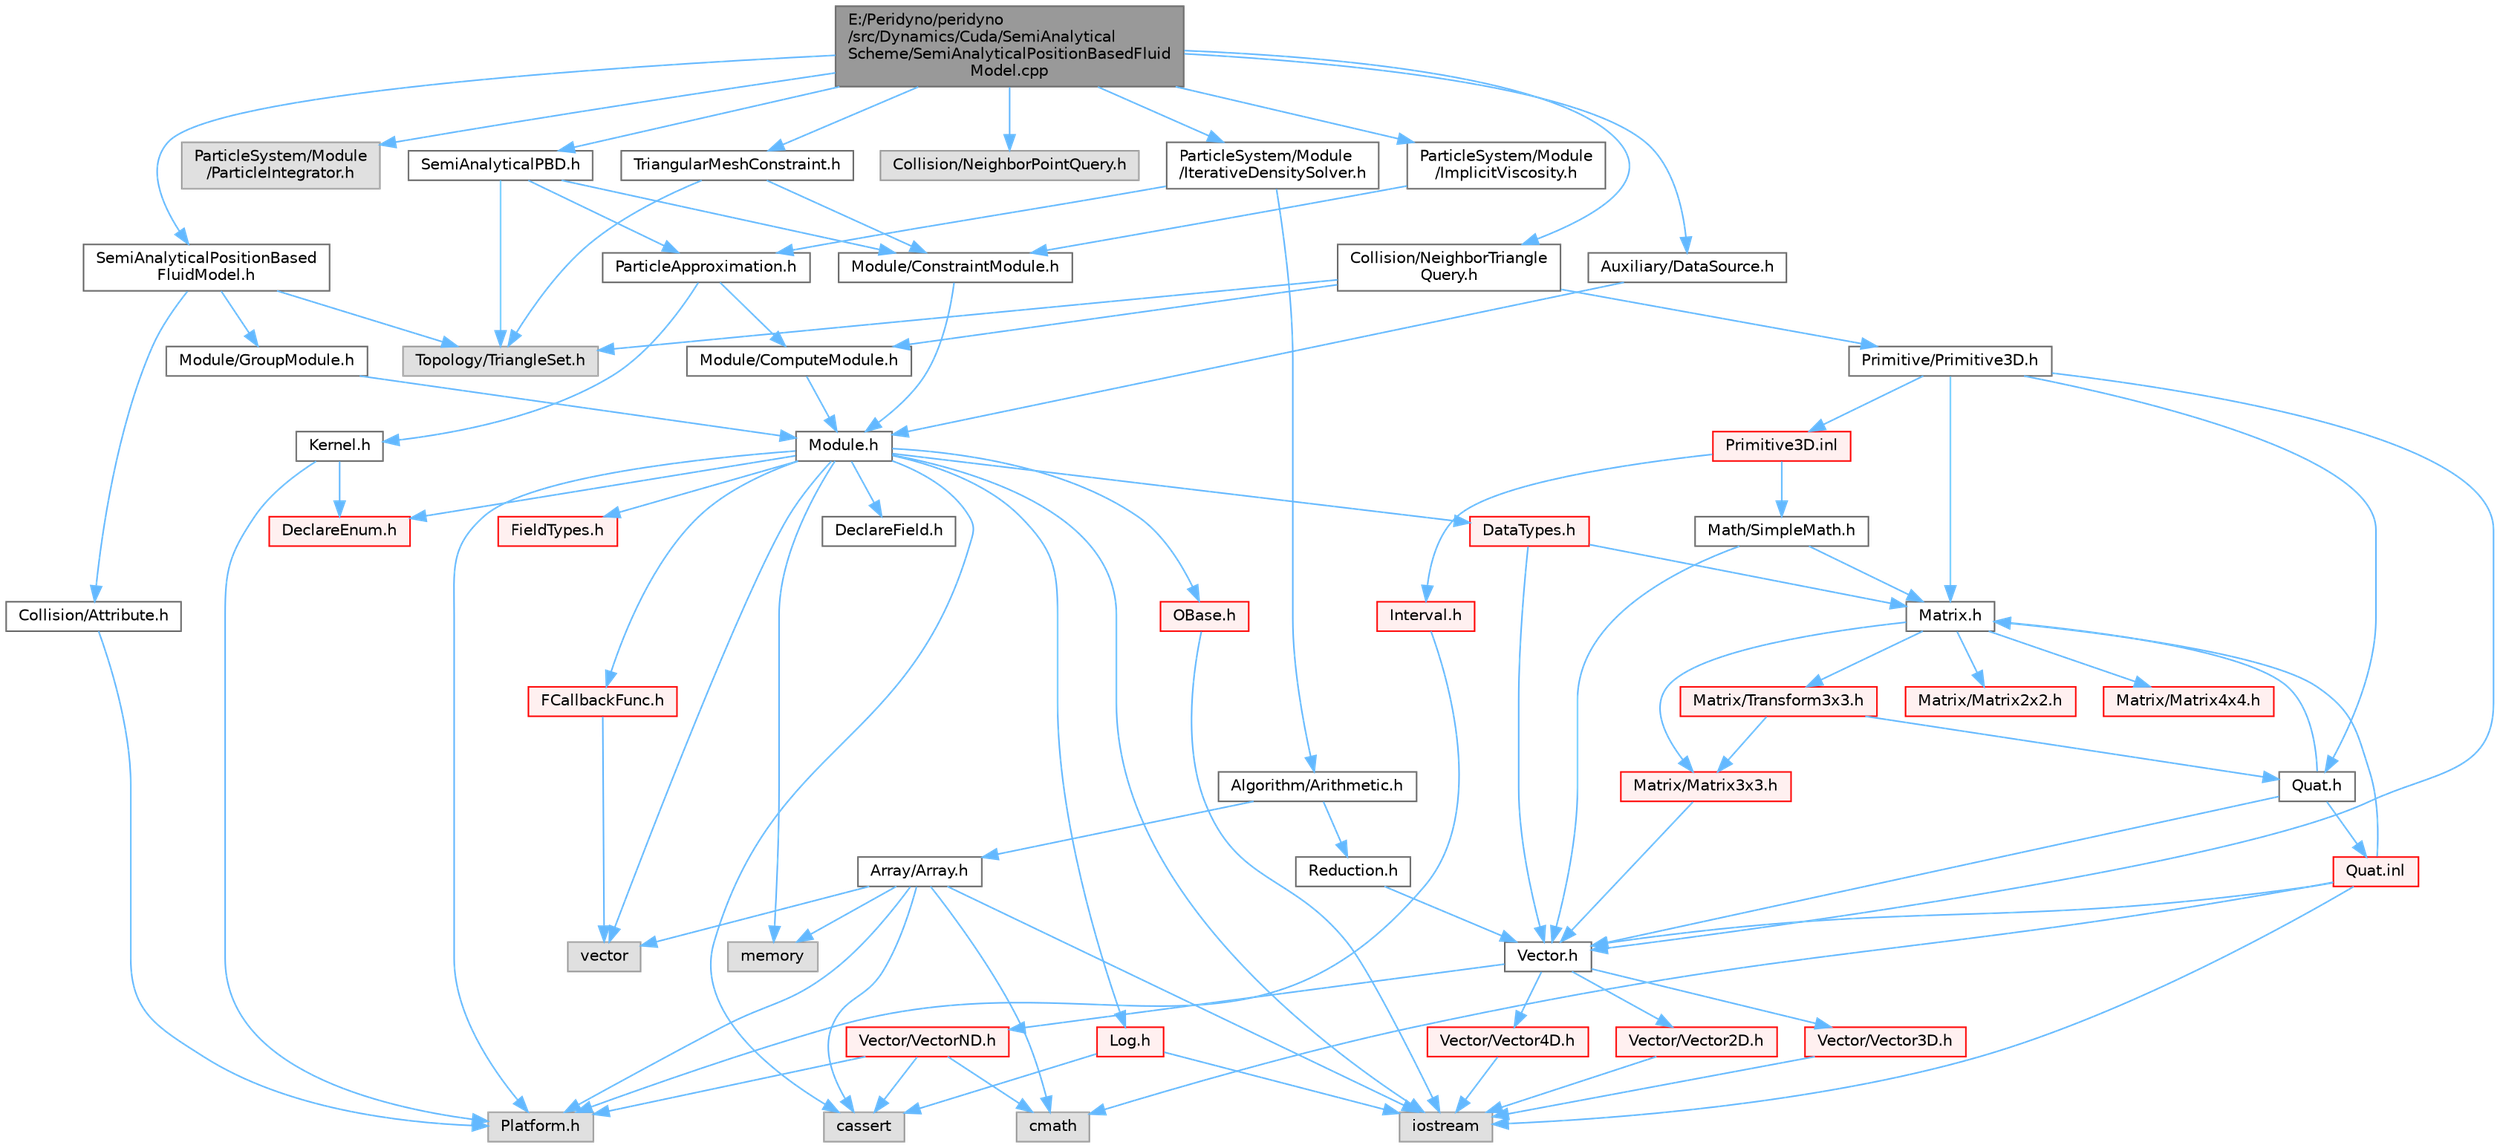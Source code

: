 digraph "E:/Peridyno/peridyno/src/Dynamics/Cuda/SemiAnalyticalScheme/SemiAnalyticalPositionBasedFluidModel.cpp"
{
 // LATEX_PDF_SIZE
  bgcolor="transparent";
  edge [fontname=Helvetica,fontsize=10,labelfontname=Helvetica,labelfontsize=10];
  node [fontname=Helvetica,fontsize=10,shape=box,height=0.2,width=0.4];
  Node1 [id="Node000001",label="E:/Peridyno/peridyno\l/src/Dynamics/Cuda/SemiAnalytical\lScheme/SemiAnalyticalPositionBasedFluid\lModel.cpp",height=0.2,width=0.4,color="gray40", fillcolor="grey60", style="filled", fontcolor="black",tooltip=" "];
  Node1 -> Node2 [id="edge1_Node000001_Node000002",color="steelblue1",style="solid",tooltip=" "];
  Node2 [id="Node000002",label="SemiAnalyticalPositionBased\lFluidModel.h",height=0.2,width=0.4,color="grey40", fillcolor="white", style="filled",URL="$_semi_analytical_position_based_fluid_model_8h.html",tooltip=" "];
  Node2 -> Node3 [id="edge2_Node000002_Node000003",color="steelblue1",style="solid",tooltip=" "];
  Node3 [id="Node000003",label="Module/GroupModule.h",height=0.2,width=0.4,color="grey40", fillcolor="white", style="filled",URL="$_group_module_8h.html",tooltip=" "];
  Node3 -> Node4 [id="edge3_Node000003_Node000004",color="steelblue1",style="solid",tooltip=" "];
  Node4 [id="Node000004",label="Module.h",height=0.2,width=0.4,color="grey40", fillcolor="white", style="filled",URL="$_module_8h.html",tooltip=" "];
  Node4 -> Node5 [id="edge4_Node000004_Node000005",color="steelblue1",style="solid",tooltip=" "];
  Node5 [id="Node000005",label="Platform.h",height=0.2,width=0.4,color="grey60", fillcolor="#E0E0E0", style="filled",tooltip=" "];
  Node4 -> Node6 [id="edge5_Node000004_Node000006",color="steelblue1",style="solid",tooltip=" "];
  Node6 [id="Node000006",label="memory",height=0.2,width=0.4,color="grey60", fillcolor="#E0E0E0", style="filled",tooltip=" "];
  Node4 -> Node7 [id="edge6_Node000004_Node000007",color="steelblue1",style="solid",tooltip=" "];
  Node7 [id="Node000007",label="vector",height=0.2,width=0.4,color="grey60", fillcolor="#E0E0E0", style="filled",tooltip=" "];
  Node4 -> Node8 [id="edge7_Node000004_Node000008",color="steelblue1",style="solid",tooltip=" "];
  Node8 [id="Node000008",label="cassert",height=0.2,width=0.4,color="grey60", fillcolor="#E0E0E0", style="filled",tooltip=" "];
  Node4 -> Node9 [id="edge8_Node000004_Node000009",color="steelblue1",style="solid",tooltip=" "];
  Node9 [id="Node000009",label="iostream",height=0.2,width=0.4,color="grey60", fillcolor="#E0E0E0", style="filled",tooltip=" "];
  Node4 -> Node10 [id="edge9_Node000004_Node000010",color="steelblue1",style="solid",tooltip=" "];
  Node10 [id="Node000010",label="OBase.h",height=0.2,width=0.4,color="red", fillcolor="#FFF0F0", style="filled",URL="$_o_base_8h.html",tooltip=" "];
  Node10 -> Node9 [id="edge10_Node000010_Node000009",color="steelblue1",style="solid",tooltip=" "];
  Node4 -> Node20 [id="edge11_Node000004_Node000020",color="steelblue1",style="solid",tooltip=" "];
  Node20 [id="Node000020",label="Log.h",height=0.2,width=0.4,color="red", fillcolor="#FFF0F0", style="filled",URL="$_log_8h.html",tooltip=" "];
  Node20 -> Node9 [id="edge12_Node000020_Node000009",color="steelblue1",style="solid",tooltip=" "];
  Node20 -> Node8 [id="edge13_Node000020_Node000008",color="steelblue1",style="solid",tooltip=" "];
  Node4 -> Node28 [id="edge14_Node000004_Node000028",color="steelblue1",style="solid",tooltip=" "];
  Node28 [id="Node000028",label="DataTypes.h",height=0.2,width=0.4,color="red", fillcolor="#FFF0F0", style="filled",URL="$_data_types_8h.html",tooltip=" "];
  Node28 -> Node29 [id="edge15_Node000028_Node000029",color="steelblue1",style="solid",tooltip=" "];
  Node29 [id="Node000029",label="Vector.h",height=0.2,width=0.4,color="grey40", fillcolor="white", style="filled",URL="$_vector_8h.html",tooltip=" "];
  Node29 -> Node30 [id="edge16_Node000029_Node000030",color="steelblue1",style="solid",tooltip=" "];
  Node30 [id="Node000030",label="Vector/Vector2D.h",height=0.2,width=0.4,color="red", fillcolor="#FFF0F0", style="filled",URL="$_vector2_d_8h.html",tooltip=" "];
  Node30 -> Node9 [id="edge17_Node000030_Node000009",color="steelblue1",style="solid",tooltip=" "];
  Node29 -> Node36 [id="edge18_Node000029_Node000036",color="steelblue1",style="solid",tooltip=" "];
  Node36 [id="Node000036",label="Vector/Vector3D.h",height=0.2,width=0.4,color="red", fillcolor="#FFF0F0", style="filled",URL="$_vector3_d_8h.html",tooltip=" "];
  Node36 -> Node9 [id="edge19_Node000036_Node000009",color="steelblue1",style="solid",tooltip=" "];
  Node29 -> Node39 [id="edge20_Node000029_Node000039",color="steelblue1",style="solid",tooltip=" "];
  Node39 [id="Node000039",label="Vector/Vector4D.h",height=0.2,width=0.4,color="red", fillcolor="#FFF0F0", style="filled",URL="$_vector4_d_8h.html",tooltip=" "];
  Node39 -> Node9 [id="edge21_Node000039_Node000009",color="steelblue1",style="solid",tooltip=" "];
  Node29 -> Node42 [id="edge22_Node000029_Node000042",color="steelblue1",style="solid",tooltip=" "];
  Node42 [id="Node000042",label="Vector/VectorND.h",height=0.2,width=0.4,color="red", fillcolor="#FFF0F0", style="filled",URL="$_vector_n_d_8h.html",tooltip=" "];
  Node42 -> Node47 [id="edge23_Node000042_Node000047",color="steelblue1",style="solid",tooltip=" "];
  Node47 [id="Node000047",label="cmath",height=0.2,width=0.4,color="grey60", fillcolor="#E0E0E0", style="filled",tooltip=" "];
  Node42 -> Node8 [id="edge24_Node000042_Node000008",color="steelblue1",style="solid",tooltip=" "];
  Node42 -> Node5 [id="edge25_Node000042_Node000005",color="steelblue1",style="solid",tooltip=" "];
  Node28 -> Node48 [id="edge26_Node000028_Node000048",color="steelblue1",style="solid",tooltip=" "];
  Node48 [id="Node000048",label="Matrix.h",height=0.2,width=0.4,color="grey40", fillcolor="white", style="filled",URL="$_matrix_8h.html",tooltip=" "];
  Node48 -> Node49 [id="edge27_Node000048_Node000049",color="steelblue1",style="solid",tooltip=" "];
  Node49 [id="Node000049",label="Matrix/Matrix2x2.h",height=0.2,width=0.4,color="red", fillcolor="#FFF0F0", style="filled",URL="$_matrix2x2_8h.html",tooltip=" "];
  Node48 -> Node54 [id="edge28_Node000048_Node000054",color="steelblue1",style="solid",tooltip=" "];
  Node54 [id="Node000054",label="Matrix/Matrix3x3.h",height=0.2,width=0.4,color="red", fillcolor="#FFF0F0", style="filled",URL="$_matrix3x3_8h.html",tooltip=" "];
  Node54 -> Node29 [id="edge29_Node000054_Node000029",color="steelblue1",style="solid",tooltip=" "];
  Node48 -> Node57 [id="edge30_Node000048_Node000057",color="steelblue1",style="solid",tooltip=" "];
  Node57 [id="Node000057",label="Matrix/Matrix4x4.h",height=0.2,width=0.4,color="red", fillcolor="#FFF0F0", style="filled",URL="$_matrix4x4_8h.html",tooltip=" "];
  Node48 -> Node60 [id="edge31_Node000048_Node000060",color="steelblue1",style="solid",tooltip=" "];
  Node60 [id="Node000060",label="Matrix/Transform3x3.h",height=0.2,width=0.4,color="red", fillcolor="#FFF0F0", style="filled",URL="$_transform3x3_8h.html",tooltip=" "];
  Node60 -> Node61 [id="edge32_Node000060_Node000061",color="steelblue1",style="solid",tooltip=" "];
  Node61 [id="Node000061",label="Quat.h",height=0.2,width=0.4,color="grey40", fillcolor="white", style="filled",URL="$_quat_8h.html",tooltip="Implementation of quaternion."];
  Node61 -> Node29 [id="edge33_Node000061_Node000029",color="steelblue1",style="solid",tooltip=" "];
  Node61 -> Node48 [id="edge34_Node000061_Node000048",color="steelblue1",style="solid",tooltip=" "];
  Node61 -> Node62 [id="edge35_Node000061_Node000062",color="steelblue1",style="solid",tooltip=" "];
  Node62 [id="Node000062",label="Quat.inl",height=0.2,width=0.4,color="red", fillcolor="#FFF0F0", style="filled",URL="$_quat_8inl.html",tooltip=" "];
  Node62 -> Node47 [id="edge36_Node000062_Node000047",color="steelblue1",style="solid",tooltip=" "];
  Node62 -> Node9 [id="edge37_Node000062_Node000009",color="steelblue1",style="solid",tooltip=" "];
  Node62 -> Node29 [id="edge38_Node000062_Node000029",color="steelblue1",style="solid",tooltip=" "];
  Node62 -> Node48 [id="edge39_Node000062_Node000048",color="steelblue1",style="solid",tooltip=" "];
  Node60 -> Node54 [id="edge40_Node000060_Node000054",color="steelblue1",style="solid",tooltip=" "];
  Node4 -> Node69 [id="edge41_Node000004_Node000069",color="steelblue1",style="solid",tooltip=" "];
  Node69 [id="Node000069",label="DeclareEnum.h",height=0.2,width=0.4,color="red", fillcolor="#FFF0F0", style="filled",URL="$_declare_enum_8h.html",tooltip=" "];
  Node4 -> Node86 [id="edge42_Node000004_Node000086",color="steelblue1",style="solid",tooltip=" "];
  Node86 [id="Node000086",label="DeclareField.h",height=0.2,width=0.4,color="grey40", fillcolor="white", style="filled",URL="$_declare_field_8h.html",tooltip=" "];
  Node4 -> Node87 [id="edge43_Node000004_Node000087",color="steelblue1",style="solid",tooltip=" "];
  Node87 [id="Node000087",label="FCallbackFunc.h",height=0.2,width=0.4,color="red", fillcolor="#FFF0F0", style="filled",URL="$_f_callback_func_8h.html",tooltip=" "];
  Node87 -> Node7 [id="edge44_Node000087_Node000007",color="steelblue1",style="solid",tooltip=" "];
  Node4 -> Node88 [id="edge45_Node000004_Node000088",color="steelblue1",style="solid",tooltip=" "];
  Node88 [id="Node000088",label="FieldTypes.h",height=0.2,width=0.4,color="red", fillcolor="#FFF0F0", style="filled",URL="$_field_types_8h.html",tooltip=" "];
  Node2 -> Node90 [id="edge46_Node000002_Node000090",color="steelblue1",style="solid",tooltip=" "];
  Node90 [id="Node000090",label="Collision/Attribute.h",height=0.2,width=0.4,color="grey40", fillcolor="white", style="filled",URL="$_attribute_8h.html",tooltip=" "];
  Node90 -> Node5 [id="edge47_Node000090_Node000005",color="steelblue1",style="solid",tooltip=" "];
  Node2 -> Node91 [id="edge48_Node000002_Node000091",color="steelblue1",style="solid",tooltip=" "];
  Node91 [id="Node000091",label="Topology/TriangleSet.h",height=0.2,width=0.4,color="grey60", fillcolor="#E0E0E0", style="filled",tooltip=" "];
  Node1 -> Node92 [id="edge49_Node000001_Node000092",color="steelblue1",style="solid",tooltip=" "];
  Node92 [id="Node000092",label="ParticleSystem/Module\l/ParticleIntegrator.h",height=0.2,width=0.4,color="grey60", fillcolor="#E0E0E0", style="filled",tooltip=" "];
  Node1 -> Node93 [id="edge50_Node000001_Node000093",color="steelblue1",style="solid",tooltip=" "];
  Node93 [id="Node000093",label="ParticleSystem/Module\l/ImplicitViscosity.h",height=0.2,width=0.4,color="grey40", fillcolor="white", style="filled",URL="$_implicit_viscosity_8h.html",tooltip=" "];
  Node93 -> Node94 [id="edge51_Node000093_Node000094",color="steelblue1",style="solid",tooltip=" "];
  Node94 [id="Node000094",label="Module/ConstraintModule.h",height=0.2,width=0.4,color="grey40", fillcolor="white", style="filled",URL="$_constraint_module_8h.html",tooltip=" "];
  Node94 -> Node4 [id="edge52_Node000094_Node000004",color="steelblue1",style="solid",tooltip=" "];
  Node1 -> Node95 [id="edge53_Node000001_Node000095",color="steelblue1",style="solid",tooltip=" "];
  Node95 [id="Node000095",label="ParticleSystem/Module\l/IterativeDensitySolver.h",height=0.2,width=0.4,color="grey40", fillcolor="white", style="filled",URL="$_iterative_density_solver_8h.html",tooltip=" "];
  Node95 -> Node96 [id="edge54_Node000095_Node000096",color="steelblue1",style="solid",tooltip=" "];
  Node96 [id="Node000096",label="ParticleApproximation.h",height=0.2,width=0.4,color="grey40", fillcolor="white", style="filled",URL="$_particle_approximation_8h.html",tooltip=" "];
  Node96 -> Node97 [id="edge55_Node000096_Node000097",color="steelblue1",style="solid",tooltip=" "];
  Node97 [id="Node000097",label="Module/ComputeModule.h",height=0.2,width=0.4,color="grey40", fillcolor="white", style="filled",URL="$_compute_module_8h.html",tooltip=" "];
  Node97 -> Node4 [id="edge56_Node000097_Node000004",color="steelblue1",style="solid",tooltip=" "];
  Node96 -> Node98 [id="edge57_Node000096_Node000098",color="steelblue1",style="solid",tooltip=" "];
  Node98 [id="Node000098",label="Kernel.h",height=0.2,width=0.4,color="grey40", fillcolor="white", style="filled",URL="$_kernel_8h.html",tooltip=" "];
  Node98 -> Node5 [id="edge58_Node000098_Node000005",color="steelblue1",style="solid",tooltip=" "];
  Node98 -> Node69 [id="edge59_Node000098_Node000069",color="steelblue1",style="solid",tooltip=" "];
  Node95 -> Node99 [id="edge60_Node000095_Node000099",color="steelblue1",style="solid",tooltip=" "];
  Node99 [id="Node000099",label="Algorithm/Arithmetic.h",height=0.2,width=0.4,color="grey40", fillcolor="white", style="filled",URL="$_arithmetic_8h.html",tooltip=" "];
  Node99 -> Node100 [id="edge61_Node000099_Node000100",color="steelblue1",style="solid",tooltip=" "];
  Node100 [id="Node000100",label="Reduction.h",height=0.2,width=0.4,color="grey40", fillcolor="white", style="filled",URL="$_reduction_8h.html",tooltip=" "];
  Node100 -> Node29 [id="edge62_Node000100_Node000029",color="steelblue1",style="solid",tooltip=" "];
  Node99 -> Node73 [id="edge63_Node000099_Node000073",color="steelblue1",style="solid",tooltip=" "];
  Node73 [id="Node000073",label="Array/Array.h",height=0.2,width=0.4,color="grey40", fillcolor="white", style="filled",URL="$_array_8h.html",tooltip=" "];
  Node73 -> Node5 [id="edge64_Node000073_Node000005",color="steelblue1",style="solid",tooltip=" "];
  Node73 -> Node8 [id="edge65_Node000073_Node000008",color="steelblue1",style="solid",tooltip=" "];
  Node73 -> Node7 [id="edge66_Node000073_Node000007",color="steelblue1",style="solid",tooltip=" "];
  Node73 -> Node9 [id="edge67_Node000073_Node000009",color="steelblue1",style="solid",tooltip=" "];
  Node73 -> Node6 [id="edge68_Node000073_Node000006",color="steelblue1",style="solid",tooltip=" "];
  Node73 -> Node47 [id="edge69_Node000073_Node000047",color="steelblue1",style="solid",tooltip=" "];
  Node1 -> Node101 [id="edge70_Node000001_Node000101",color="steelblue1",style="solid",tooltip=" "];
  Node101 [id="Node000101",label="Collision/NeighborPointQuery.h",height=0.2,width=0.4,color="grey60", fillcolor="#E0E0E0", style="filled",tooltip=" "];
  Node1 -> Node102 [id="edge71_Node000001_Node000102",color="steelblue1",style="solid",tooltip=" "];
  Node102 [id="Node000102",label="Collision/NeighborTriangle\lQuery.h",height=0.2,width=0.4,color="grey40", fillcolor="white", style="filled",URL="$_neighbor_triangle_query_8h.html",tooltip=" "];
  Node102 -> Node97 [id="edge72_Node000102_Node000097",color="steelblue1",style="solid",tooltip=" "];
  Node102 -> Node91 [id="edge73_Node000102_Node000091",color="steelblue1",style="solid",tooltip=" "];
  Node102 -> Node103 [id="edge74_Node000102_Node000103",color="steelblue1",style="solid",tooltip=" "];
  Node103 [id="Node000103",label="Primitive/Primitive3D.h",height=0.2,width=0.4,color="grey40", fillcolor="white", style="filled",URL="$_primitive3_d_8h.html",tooltip=" "];
  Node103 -> Node29 [id="edge75_Node000103_Node000029",color="steelblue1",style="solid",tooltip=" "];
  Node103 -> Node48 [id="edge76_Node000103_Node000048",color="steelblue1",style="solid",tooltip=" "];
  Node103 -> Node61 [id="edge77_Node000103_Node000061",color="steelblue1",style="solid",tooltip=" "];
  Node103 -> Node104 [id="edge78_Node000103_Node000104",color="steelblue1",style="solid",tooltip=" "];
  Node104 [id="Node000104",label="Primitive3D.inl",height=0.2,width=0.4,color="red", fillcolor="#FFF0F0", style="filled",URL="$_primitive3_d_8inl.html",tooltip=" "];
  Node104 -> Node80 [id="edge79_Node000104_Node000080",color="steelblue1",style="solid",tooltip=" "];
  Node80 [id="Node000080",label="Math/SimpleMath.h",height=0.2,width=0.4,color="grey40", fillcolor="white", style="filled",URL="$_simple_math_8h.html",tooltip=" "];
  Node80 -> Node29 [id="edge80_Node000080_Node000029",color="steelblue1",style="solid",tooltip=" "];
  Node80 -> Node48 [id="edge81_Node000080_Node000048",color="steelblue1",style="solid",tooltip=" "];
  Node104 -> Node105 [id="edge82_Node000104_Node000105",color="steelblue1",style="solid",tooltip=" "];
  Node105 [id="Node000105",label="Interval.h",height=0.2,width=0.4,color="red", fillcolor="#FFF0F0", style="filled",URL="$_interval_8h.html",tooltip=" "];
  Node105 -> Node5 [id="edge83_Node000105_Node000005",color="steelblue1",style="solid",tooltip=" "];
  Node1 -> Node107 [id="edge84_Node000001_Node000107",color="steelblue1",style="solid",tooltip=" "];
  Node107 [id="Node000107",label="SemiAnalyticalPBD.h",height=0.2,width=0.4,color="grey40", fillcolor="white", style="filled",URL="$_semi_analytical_p_b_d_8h.html",tooltip=" "];
  Node107 -> Node94 [id="edge85_Node000107_Node000094",color="steelblue1",style="solid",tooltip=" "];
  Node107 -> Node91 [id="edge86_Node000107_Node000091",color="steelblue1",style="solid",tooltip=" "];
  Node107 -> Node96 [id="edge87_Node000107_Node000096",color="steelblue1",style="solid",tooltip=" "];
  Node1 -> Node108 [id="edge88_Node000001_Node000108",color="steelblue1",style="solid",tooltip=" "];
  Node108 [id="Node000108",label="TriangularMeshConstraint.h",height=0.2,width=0.4,color="grey40", fillcolor="white", style="filled",URL="$_triangular_mesh_constraint_8h.html",tooltip=" "];
  Node108 -> Node94 [id="edge89_Node000108_Node000094",color="steelblue1",style="solid",tooltip=" "];
  Node108 -> Node91 [id="edge90_Node000108_Node000091",color="steelblue1",style="solid",tooltip=" "];
  Node1 -> Node109 [id="edge91_Node000001_Node000109",color="steelblue1",style="solid",tooltip=" "];
  Node109 [id="Node000109",label="Auxiliary/DataSource.h",height=0.2,width=0.4,color="grey40", fillcolor="white", style="filled",URL="$_data_source_8h.html",tooltip=" "];
  Node109 -> Node4 [id="edge92_Node000109_Node000004",color="steelblue1",style="solid",tooltip=" "];
}

